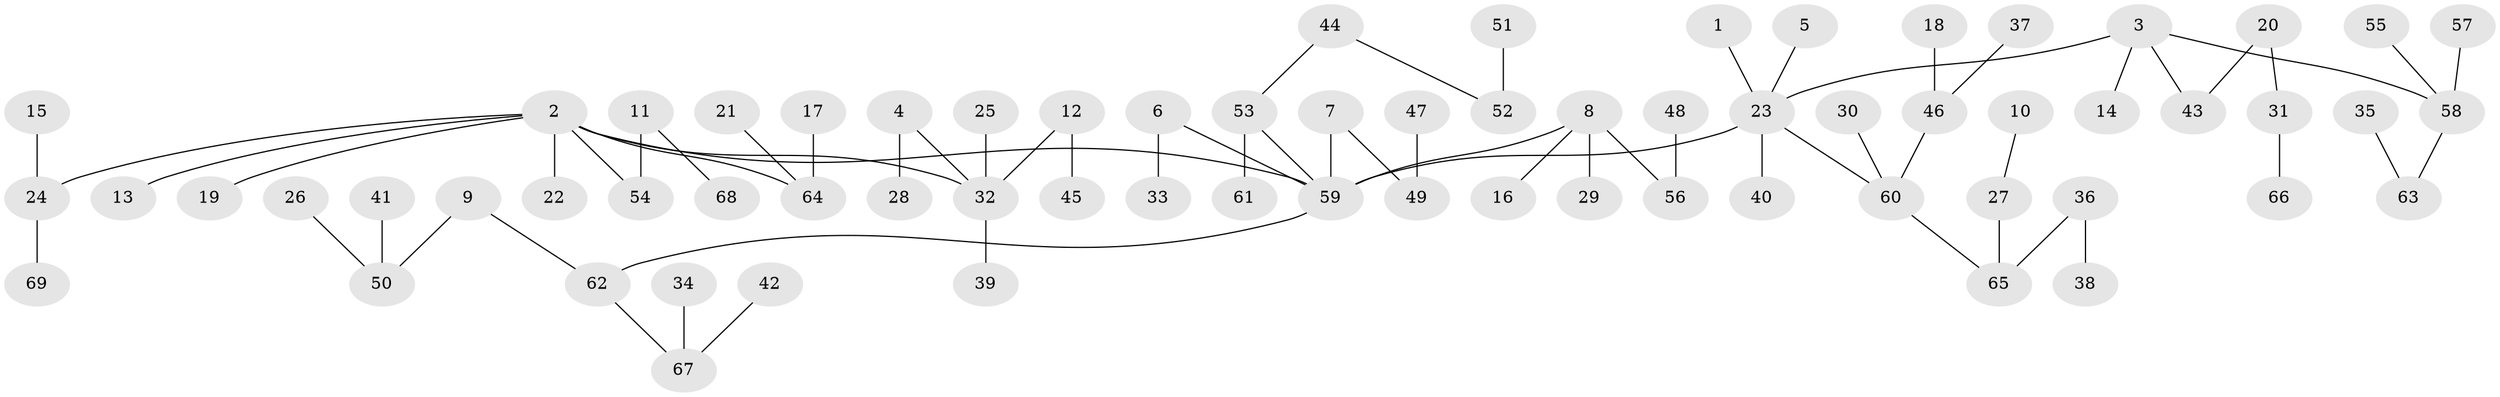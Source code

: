 // original degree distribution, {5: 0.043478260869565216, 6: 0.021739130434782608, 3: 0.13043478260869565, 7: 0.007246376811594203, 4: 0.050724637681159424, 1: 0.5, 2: 0.2463768115942029}
// Generated by graph-tools (version 1.1) at 2025/26/03/09/25 03:26:23]
// undirected, 69 vertices, 68 edges
graph export_dot {
graph [start="1"]
  node [color=gray90,style=filled];
  1;
  2;
  3;
  4;
  5;
  6;
  7;
  8;
  9;
  10;
  11;
  12;
  13;
  14;
  15;
  16;
  17;
  18;
  19;
  20;
  21;
  22;
  23;
  24;
  25;
  26;
  27;
  28;
  29;
  30;
  31;
  32;
  33;
  34;
  35;
  36;
  37;
  38;
  39;
  40;
  41;
  42;
  43;
  44;
  45;
  46;
  47;
  48;
  49;
  50;
  51;
  52;
  53;
  54;
  55;
  56;
  57;
  58;
  59;
  60;
  61;
  62;
  63;
  64;
  65;
  66;
  67;
  68;
  69;
  1 -- 23 [weight=1.0];
  2 -- 13 [weight=1.0];
  2 -- 19 [weight=1.0];
  2 -- 22 [weight=1.0];
  2 -- 24 [weight=1.0];
  2 -- 32 [weight=1.0];
  2 -- 54 [weight=1.0];
  2 -- 59 [weight=1.0];
  2 -- 64 [weight=1.0];
  3 -- 14 [weight=1.0];
  3 -- 23 [weight=1.0];
  3 -- 43 [weight=1.0];
  3 -- 58 [weight=1.0];
  4 -- 28 [weight=1.0];
  4 -- 32 [weight=1.0];
  5 -- 23 [weight=1.0];
  6 -- 33 [weight=1.0];
  6 -- 59 [weight=1.0];
  7 -- 49 [weight=1.0];
  7 -- 59 [weight=1.0];
  8 -- 16 [weight=1.0];
  8 -- 29 [weight=1.0];
  8 -- 56 [weight=1.0];
  8 -- 59 [weight=1.0];
  9 -- 50 [weight=1.0];
  9 -- 62 [weight=1.0];
  10 -- 27 [weight=1.0];
  11 -- 54 [weight=1.0];
  11 -- 68 [weight=1.0];
  12 -- 32 [weight=1.0];
  12 -- 45 [weight=1.0];
  15 -- 24 [weight=1.0];
  17 -- 64 [weight=1.0];
  18 -- 46 [weight=1.0];
  20 -- 31 [weight=1.0];
  20 -- 43 [weight=1.0];
  21 -- 64 [weight=1.0];
  23 -- 40 [weight=1.0];
  23 -- 59 [weight=1.0];
  23 -- 60 [weight=1.0];
  24 -- 69 [weight=1.0];
  25 -- 32 [weight=1.0];
  26 -- 50 [weight=1.0];
  27 -- 65 [weight=1.0];
  30 -- 60 [weight=1.0];
  31 -- 66 [weight=1.0];
  32 -- 39 [weight=1.0];
  34 -- 67 [weight=1.0];
  35 -- 63 [weight=1.0];
  36 -- 38 [weight=1.0];
  36 -- 65 [weight=1.0];
  37 -- 46 [weight=1.0];
  41 -- 50 [weight=1.0];
  42 -- 67 [weight=1.0];
  44 -- 52 [weight=1.0];
  44 -- 53 [weight=1.0];
  46 -- 60 [weight=1.0];
  47 -- 49 [weight=1.0];
  48 -- 56 [weight=1.0];
  51 -- 52 [weight=1.0];
  53 -- 59 [weight=1.0];
  53 -- 61 [weight=1.0];
  55 -- 58 [weight=1.0];
  57 -- 58 [weight=1.0];
  58 -- 63 [weight=1.0];
  59 -- 62 [weight=1.0];
  60 -- 65 [weight=1.0];
  62 -- 67 [weight=1.0];
}
